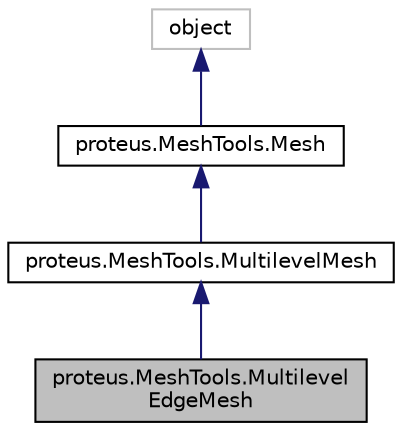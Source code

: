 digraph "proteus.MeshTools.MultilevelEdgeMesh"
{
 // LATEX_PDF_SIZE
  edge [fontname="Helvetica",fontsize="10",labelfontname="Helvetica",labelfontsize="10"];
  node [fontname="Helvetica",fontsize="10",shape=record];
  Node1 [label="proteus.MeshTools.Multilevel\lEdgeMesh",height=0.2,width=0.4,color="black", fillcolor="grey75", style="filled", fontcolor="black",tooltip=" "];
  Node2 -> Node1 [dir="back",color="midnightblue",fontsize="10",style="solid",fontname="Helvetica"];
  Node2 [label="proteus.MeshTools.MultilevelMesh",height=0.2,width=0.4,color="black", fillcolor="white", style="filled",URL="$d3/d45/classproteus_1_1MeshTools_1_1MultilevelMesh.html",tooltip=" "];
  Node3 -> Node2 [dir="back",color="midnightblue",fontsize="10",style="solid",fontname="Helvetica"];
  Node3 [label="proteus.MeshTools.Mesh",height=0.2,width=0.4,color="black", fillcolor="white", style="filled",URL="$d2/df6/classproteus_1_1MeshTools_1_1Mesh.html",tooltip=" "];
  Node4 -> Node3 [dir="back",color="midnightblue",fontsize="10",style="solid",fontname="Helvetica"];
  Node4 [label="object",height=0.2,width=0.4,color="grey75", fillcolor="white", style="filled",tooltip=" "];
}
